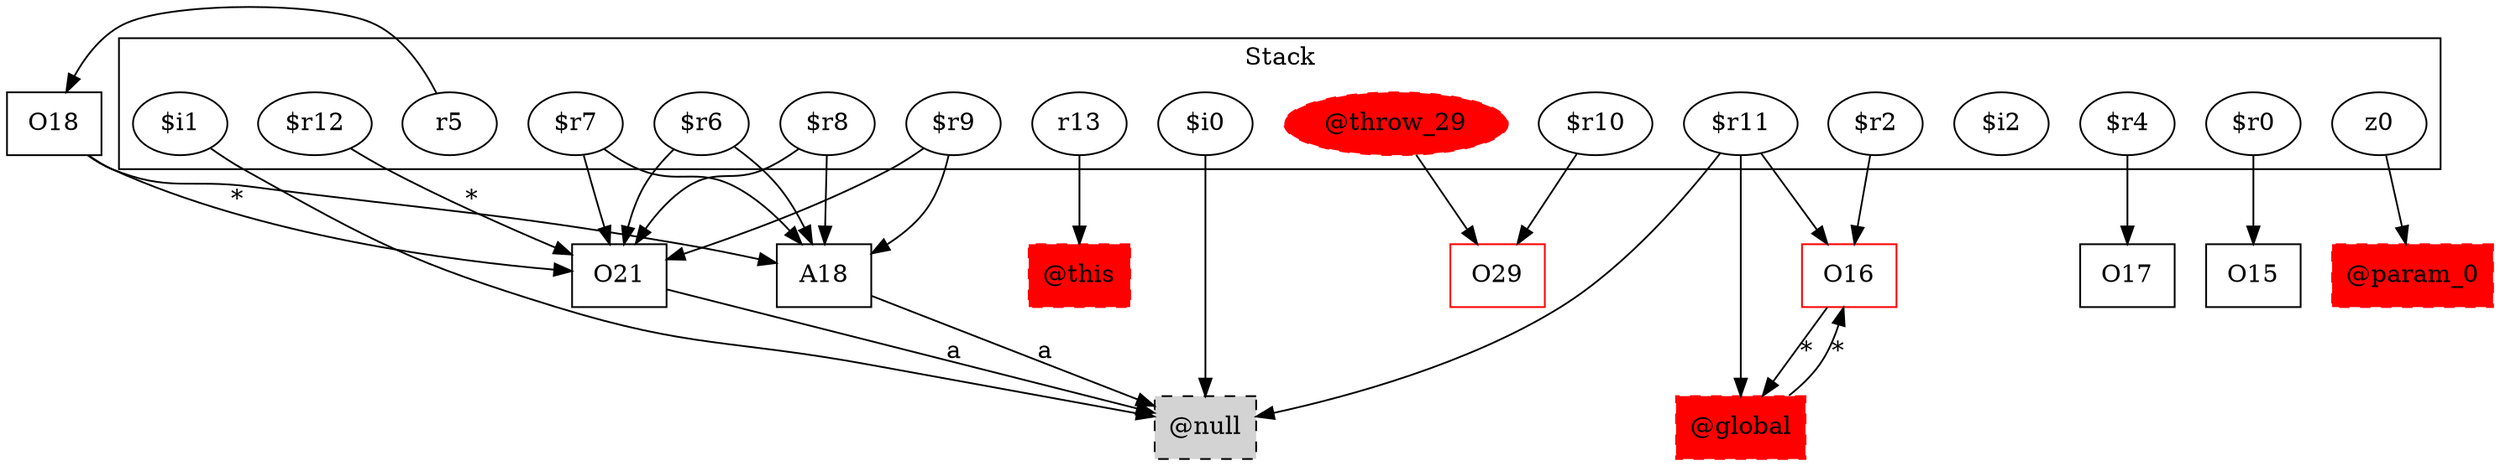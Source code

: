 digraph sample {
  rankDir="LR";
  subgraph cluster_0 {
    label="Stack"
    "r13"; "$r12"; "@throw_29"; "$i2"; "$r11"; "$r10"; "$r9"; "$i0"; "$i1"; "$r7"; "$r8"; "r5"; "$r6"; "$r4"; "$r2"; "$r0"; "z0"; 
  }
  "r13" -> { "@this"[shape=box]};
  "$r12" -> { O21[shape=box]};
  "@throw_29" -> { O29[shape=box]};
  "$i2" -> { };
  "$r11" -> { "@null"[shape=box]O16[shape=box]"@global"[shape=box]};
  "$r10" -> { O29[shape=box]};
  "$r9" -> { A18[shape=box]O21[shape=box]};
  "$i0" -> { "@null"[shape=box]};
  "$i1" -> { "@null"[shape=box]};
  "$r7" -> { A18[shape=box]O21[shape=box]};
  "$r8" -> { A18[shape=box]O21[shape=box]};
  "r5" -> { O18[shape=box]};
  "$r6" -> { A18[shape=box]O21[shape=box]};
  "$r4" -> { O17[shape=box]};
  "$r2" -> { O16[shape=box]};
  "$r0" -> { O15[shape=box]};
  "z0" -> { "@param_0"[shape=box]};
  "@throw_29"[style="filled,dashed"]; 
  "@null"[shape=box, style="filled,dashed"];
  O16 -> "@global"[label="*", weight="0.2"]
  O18 -> A18[label="*", weight="0.2"]
  O18 -> O21[label="*", weight="0.2"]
  A18 -> "@null"[label="a", weight="0.2"]
  "@global" -> O16[label="*", weight="0.2"]
  "@global"[shape=box, style="filled,dashed"];
  "@this"[shape=box, style="filled,dashed"];
  "@param_0"[shape=box, style="filled,dashed"];
  O21 -> "@null"[label="a", weight="0.2"]
  O16[color="red"];
  "@throw_29"[color="red"];
  O29[color="red"];
  "@global"[color="red"];
  "@this"[color="red"];
  "@param_0"[color="red"];
}
